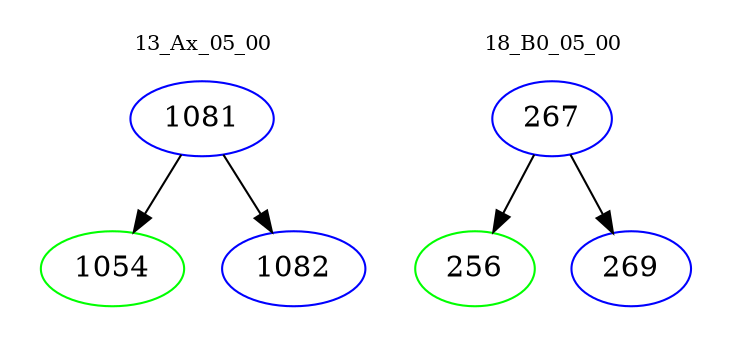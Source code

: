 digraph{
subgraph cluster_0 {
color = white
label = "13_Ax_05_00";
fontsize=10;
T0_1081 [label="1081", color="blue"]
T0_1081 -> T0_1054 [color="black"]
T0_1054 [label="1054", color="green"]
T0_1081 -> T0_1082 [color="black"]
T0_1082 [label="1082", color="blue"]
}
subgraph cluster_1 {
color = white
label = "18_B0_05_00";
fontsize=10;
T1_267 [label="267", color="blue"]
T1_267 -> T1_256 [color="black"]
T1_256 [label="256", color="green"]
T1_267 -> T1_269 [color="black"]
T1_269 [label="269", color="blue"]
}
}
